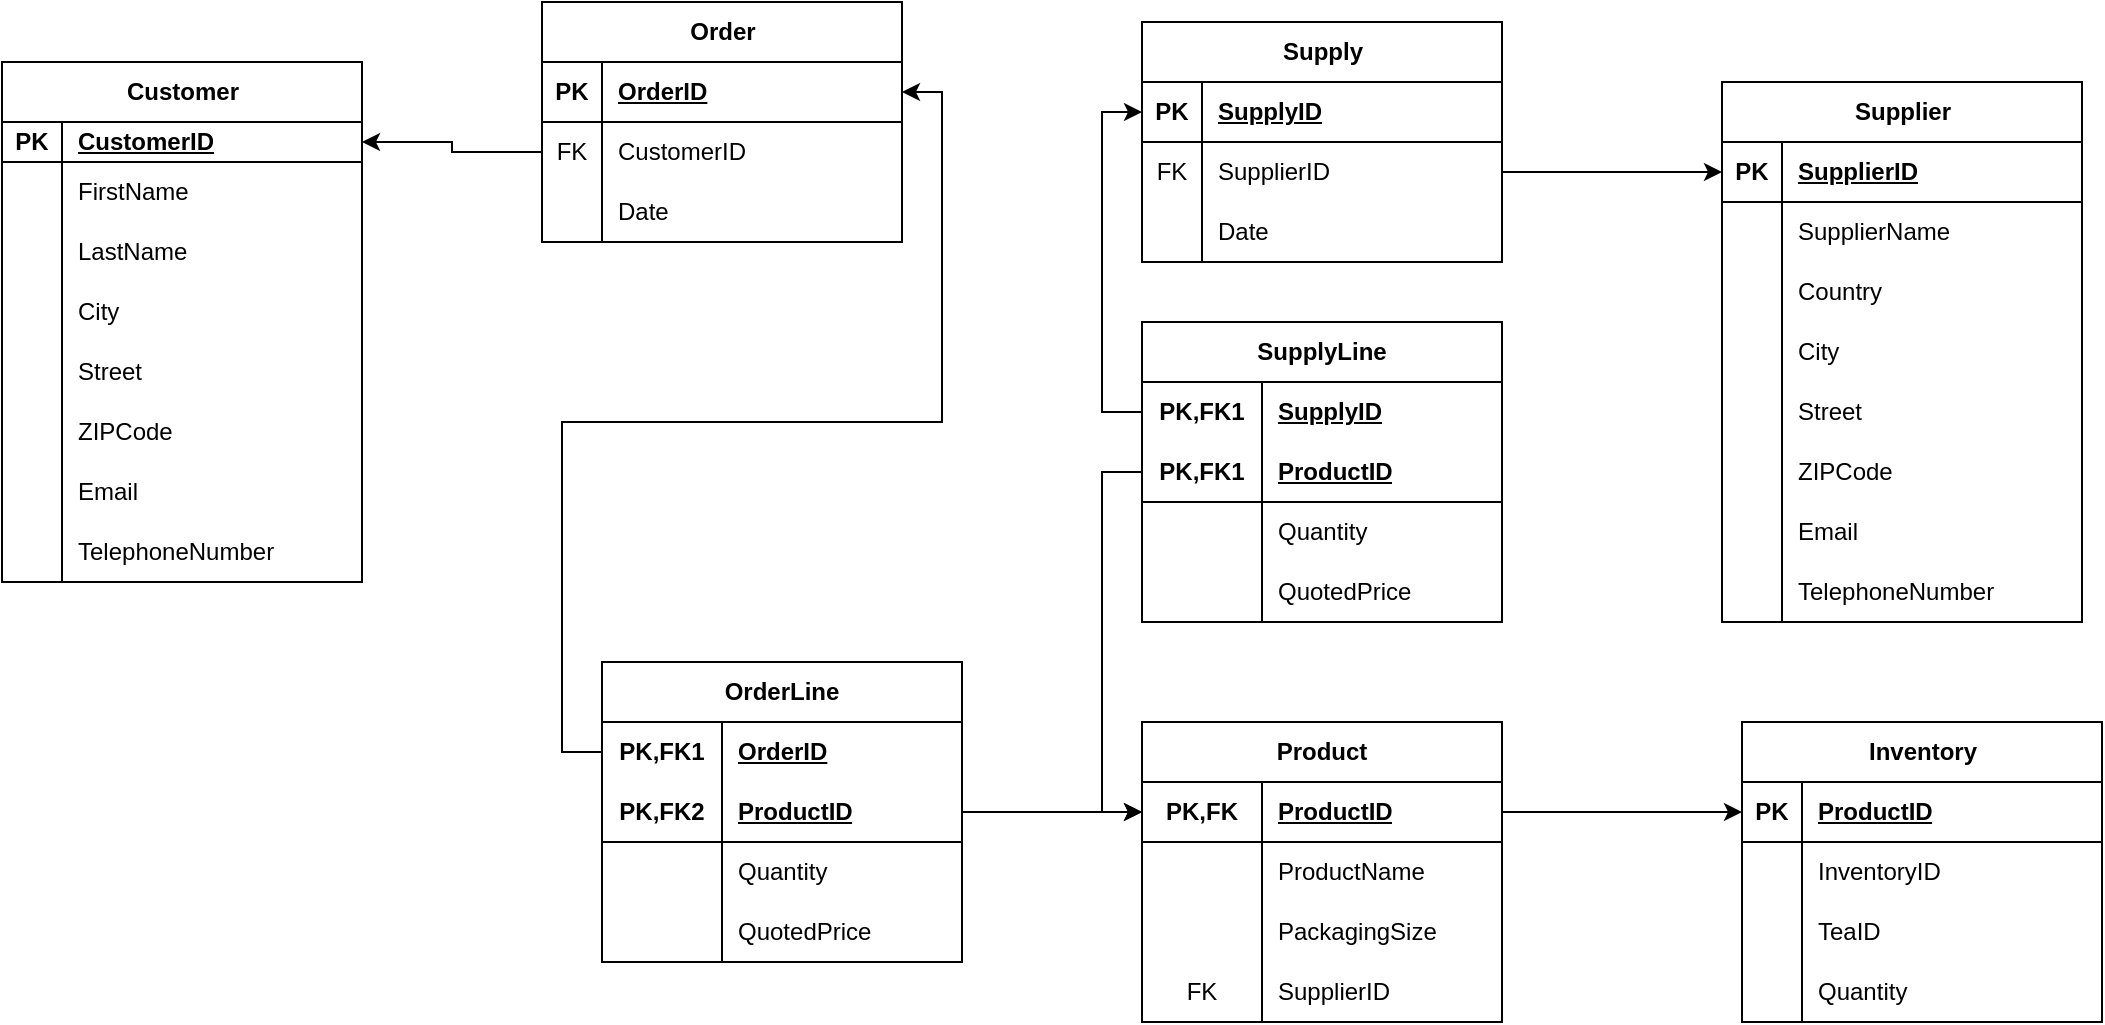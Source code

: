 <mxfile version="21.3.7" type="github">
  <diagram name="페이지-1" id="7jNjKxFwRbvGkaUl0rGT">
    <mxGraphModel dx="1363" dy="767" grid="1" gridSize="10" guides="1" tooltips="1" connect="1" arrows="1" fold="1" page="1" pageScale="1" pageWidth="1169" pageHeight="827" math="0" shadow="0">
      <root>
        <mxCell id="0" />
        <mxCell id="1" parent="0" />
        <mxCell id="Pdi3P69sPrz_LXXazPbD-12" value="Customer" style="shape=table;startSize=30;container=1;collapsible=1;childLayout=tableLayout;fixedRows=1;rowLines=0;fontStyle=1;align=center;resizeLast=1;html=1;" parent="1" vertex="1">
          <mxGeometry x="30" y="70" width="180" height="260" as="geometry" />
        </mxCell>
        <mxCell id="Pdi3P69sPrz_LXXazPbD-13" value="" style="shape=tableRow;horizontal=0;startSize=0;swimlaneHead=0;swimlaneBody=0;fillColor=none;collapsible=0;dropTarget=0;points=[[0,0.5],[1,0.5]];portConstraint=eastwest;top=0;left=0;right=0;bottom=1;" parent="Pdi3P69sPrz_LXXazPbD-12" vertex="1">
          <mxGeometry y="30" width="180" height="20" as="geometry" />
        </mxCell>
        <mxCell id="Pdi3P69sPrz_LXXazPbD-14" value="PK" style="shape=partialRectangle;connectable=0;fillColor=none;top=0;left=0;bottom=0;right=0;fontStyle=1;overflow=hidden;whiteSpace=wrap;html=1;" parent="Pdi3P69sPrz_LXXazPbD-13" vertex="1">
          <mxGeometry width="30" height="20" as="geometry">
            <mxRectangle width="30" height="20" as="alternateBounds" />
          </mxGeometry>
        </mxCell>
        <mxCell id="Pdi3P69sPrz_LXXazPbD-15" value="CustomerID" style="shape=partialRectangle;connectable=0;fillColor=none;top=0;left=0;bottom=0;right=0;align=left;spacingLeft=6;fontStyle=5;overflow=hidden;whiteSpace=wrap;html=1;" parent="Pdi3P69sPrz_LXXazPbD-13" vertex="1">
          <mxGeometry x="30" width="150" height="20" as="geometry">
            <mxRectangle width="150" height="20" as="alternateBounds" />
          </mxGeometry>
        </mxCell>
        <mxCell id="Pdi3P69sPrz_LXXazPbD-16" value="" style="shape=tableRow;horizontal=0;startSize=0;swimlaneHead=0;swimlaneBody=0;fillColor=none;collapsible=0;dropTarget=0;points=[[0,0.5],[1,0.5]];portConstraint=eastwest;top=0;left=0;right=0;bottom=0;" parent="Pdi3P69sPrz_LXXazPbD-12" vertex="1">
          <mxGeometry y="50" width="180" height="30" as="geometry" />
        </mxCell>
        <mxCell id="Pdi3P69sPrz_LXXazPbD-17" value="" style="shape=partialRectangle;connectable=0;fillColor=none;top=0;left=0;bottom=0;right=0;editable=1;overflow=hidden;whiteSpace=wrap;html=1;" parent="Pdi3P69sPrz_LXXazPbD-16" vertex="1">
          <mxGeometry width="30" height="30" as="geometry">
            <mxRectangle width="30" height="30" as="alternateBounds" />
          </mxGeometry>
        </mxCell>
        <mxCell id="Pdi3P69sPrz_LXXazPbD-18" value="FirstName" style="shape=partialRectangle;connectable=0;fillColor=none;top=0;left=0;bottom=0;right=0;align=left;spacingLeft=6;overflow=hidden;whiteSpace=wrap;html=1;" parent="Pdi3P69sPrz_LXXazPbD-16" vertex="1">
          <mxGeometry x="30" width="150" height="30" as="geometry">
            <mxRectangle width="150" height="30" as="alternateBounds" />
          </mxGeometry>
        </mxCell>
        <mxCell id="Pdi3P69sPrz_LXXazPbD-19" value="" style="shape=tableRow;horizontal=0;startSize=0;swimlaneHead=0;swimlaneBody=0;fillColor=none;collapsible=0;dropTarget=0;points=[[0,0.5],[1,0.5]];portConstraint=eastwest;top=0;left=0;right=0;bottom=0;" parent="Pdi3P69sPrz_LXXazPbD-12" vertex="1">
          <mxGeometry y="80" width="180" height="30" as="geometry" />
        </mxCell>
        <mxCell id="Pdi3P69sPrz_LXXazPbD-20" value="" style="shape=partialRectangle;connectable=0;fillColor=none;top=0;left=0;bottom=0;right=0;editable=1;overflow=hidden;whiteSpace=wrap;html=1;" parent="Pdi3P69sPrz_LXXazPbD-19" vertex="1">
          <mxGeometry width="30" height="30" as="geometry">
            <mxRectangle width="30" height="30" as="alternateBounds" />
          </mxGeometry>
        </mxCell>
        <mxCell id="Pdi3P69sPrz_LXXazPbD-21" value="LastName" style="shape=partialRectangle;connectable=0;fillColor=none;top=0;left=0;bottom=0;right=0;align=left;spacingLeft=6;overflow=hidden;whiteSpace=wrap;html=1;" parent="Pdi3P69sPrz_LXXazPbD-19" vertex="1">
          <mxGeometry x="30" width="150" height="30" as="geometry">
            <mxRectangle width="150" height="30" as="alternateBounds" />
          </mxGeometry>
        </mxCell>
        <mxCell id="Pdi3P69sPrz_LXXazPbD-22" value="" style="shape=tableRow;horizontal=0;startSize=0;swimlaneHead=0;swimlaneBody=0;fillColor=none;collapsible=0;dropTarget=0;points=[[0,0.5],[1,0.5]];portConstraint=eastwest;top=0;left=0;right=0;bottom=0;" parent="Pdi3P69sPrz_LXXazPbD-12" vertex="1">
          <mxGeometry y="110" width="180" height="30" as="geometry" />
        </mxCell>
        <mxCell id="Pdi3P69sPrz_LXXazPbD-23" value="" style="shape=partialRectangle;connectable=0;fillColor=none;top=0;left=0;bottom=0;right=0;editable=1;overflow=hidden;whiteSpace=wrap;html=1;" parent="Pdi3P69sPrz_LXXazPbD-22" vertex="1">
          <mxGeometry width="30" height="30" as="geometry">
            <mxRectangle width="30" height="30" as="alternateBounds" />
          </mxGeometry>
        </mxCell>
        <mxCell id="Pdi3P69sPrz_LXXazPbD-24" value="City" style="shape=partialRectangle;connectable=0;fillColor=none;top=0;left=0;bottom=0;right=0;align=left;spacingLeft=6;overflow=hidden;whiteSpace=wrap;html=1;" parent="Pdi3P69sPrz_LXXazPbD-22" vertex="1">
          <mxGeometry x="30" width="150" height="30" as="geometry">
            <mxRectangle width="150" height="30" as="alternateBounds" />
          </mxGeometry>
        </mxCell>
        <mxCell id="Pdi3P69sPrz_LXXazPbD-25" value="" style="shape=tableRow;horizontal=0;startSize=0;swimlaneHead=0;swimlaneBody=0;fillColor=none;collapsible=0;dropTarget=0;points=[[0,0.5],[1,0.5]];portConstraint=eastwest;top=0;left=0;right=0;bottom=0;" parent="Pdi3P69sPrz_LXXazPbD-12" vertex="1">
          <mxGeometry y="140" width="180" height="30" as="geometry" />
        </mxCell>
        <mxCell id="Pdi3P69sPrz_LXXazPbD-26" value="" style="shape=partialRectangle;connectable=0;fillColor=none;top=0;left=0;bottom=0;right=0;editable=1;overflow=hidden;whiteSpace=wrap;html=1;" parent="Pdi3P69sPrz_LXXazPbD-25" vertex="1">
          <mxGeometry width="30" height="30" as="geometry">
            <mxRectangle width="30" height="30" as="alternateBounds" />
          </mxGeometry>
        </mxCell>
        <mxCell id="Pdi3P69sPrz_LXXazPbD-27" value="Street" style="shape=partialRectangle;connectable=0;fillColor=none;top=0;left=0;bottom=0;right=0;align=left;spacingLeft=6;overflow=hidden;whiteSpace=wrap;html=1;" parent="Pdi3P69sPrz_LXXazPbD-25" vertex="1">
          <mxGeometry x="30" width="150" height="30" as="geometry">
            <mxRectangle width="150" height="30" as="alternateBounds" />
          </mxGeometry>
        </mxCell>
        <mxCell id="Pdi3P69sPrz_LXXazPbD-28" value="" style="shape=tableRow;horizontal=0;startSize=0;swimlaneHead=0;swimlaneBody=0;fillColor=none;collapsible=0;dropTarget=0;points=[[0,0.5],[1,0.5]];portConstraint=eastwest;top=0;left=0;right=0;bottom=0;" parent="Pdi3P69sPrz_LXXazPbD-12" vertex="1">
          <mxGeometry y="170" width="180" height="30" as="geometry" />
        </mxCell>
        <mxCell id="Pdi3P69sPrz_LXXazPbD-29" value="" style="shape=partialRectangle;connectable=0;fillColor=none;top=0;left=0;bottom=0;right=0;editable=1;overflow=hidden;whiteSpace=wrap;html=1;" parent="Pdi3P69sPrz_LXXazPbD-28" vertex="1">
          <mxGeometry width="30" height="30" as="geometry">
            <mxRectangle width="30" height="30" as="alternateBounds" />
          </mxGeometry>
        </mxCell>
        <mxCell id="Pdi3P69sPrz_LXXazPbD-30" value="ZIPCode" style="shape=partialRectangle;connectable=0;fillColor=none;top=0;left=0;bottom=0;right=0;align=left;spacingLeft=6;overflow=hidden;whiteSpace=wrap;html=1;" parent="Pdi3P69sPrz_LXXazPbD-28" vertex="1">
          <mxGeometry x="30" width="150" height="30" as="geometry">
            <mxRectangle width="150" height="30" as="alternateBounds" />
          </mxGeometry>
        </mxCell>
        <mxCell id="Pdi3P69sPrz_LXXazPbD-31" value="" style="shape=tableRow;horizontal=0;startSize=0;swimlaneHead=0;swimlaneBody=0;fillColor=none;collapsible=0;dropTarget=0;points=[[0,0.5],[1,0.5]];portConstraint=eastwest;top=0;left=0;right=0;bottom=0;" parent="Pdi3P69sPrz_LXXazPbD-12" vertex="1">
          <mxGeometry y="200" width="180" height="30" as="geometry" />
        </mxCell>
        <mxCell id="Pdi3P69sPrz_LXXazPbD-32" value="" style="shape=partialRectangle;connectable=0;fillColor=none;top=0;left=0;bottom=0;right=0;editable=1;overflow=hidden;whiteSpace=wrap;html=1;" parent="Pdi3P69sPrz_LXXazPbD-31" vertex="1">
          <mxGeometry width="30" height="30" as="geometry">
            <mxRectangle width="30" height="30" as="alternateBounds" />
          </mxGeometry>
        </mxCell>
        <mxCell id="Pdi3P69sPrz_LXXazPbD-33" value="Email" style="shape=partialRectangle;connectable=0;fillColor=none;top=0;left=0;bottom=0;right=0;align=left;spacingLeft=6;overflow=hidden;whiteSpace=wrap;html=1;" parent="Pdi3P69sPrz_LXXazPbD-31" vertex="1">
          <mxGeometry x="30" width="150" height="30" as="geometry">
            <mxRectangle width="150" height="30" as="alternateBounds" />
          </mxGeometry>
        </mxCell>
        <mxCell id="Pdi3P69sPrz_LXXazPbD-34" value="" style="shape=tableRow;horizontal=0;startSize=0;swimlaneHead=0;swimlaneBody=0;fillColor=none;collapsible=0;dropTarget=0;points=[[0,0.5],[1,0.5]];portConstraint=eastwest;top=0;left=0;right=0;bottom=0;" parent="Pdi3P69sPrz_LXXazPbD-12" vertex="1">
          <mxGeometry y="230" width="180" height="30" as="geometry" />
        </mxCell>
        <mxCell id="Pdi3P69sPrz_LXXazPbD-35" value="" style="shape=partialRectangle;connectable=0;fillColor=none;top=0;left=0;bottom=0;right=0;editable=1;overflow=hidden;whiteSpace=wrap;html=1;" parent="Pdi3P69sPrz_LXXazPbD-34" vertex="1">
          <mxGeometry width="30" height="30" as="geometry">
            <mxRectangle width="30" height="30" as="alternateBounds" />
          </mxGeometry>
        </mxCell>
        <mxCell id="Pdi3P69sPrz_LXXazPbD-36" value="TelephoneNumber" style="shape=partialRectangle;connectable=0;fillColor=none;top=0;left=0;bottom=0;right=0;align=left;spacingLeft=6;overflow=hidden;whiteSpace=wrap;html=1;" parent="Pdi3P69sPrz_LXXazPbD-34" vertex="1">
          <mxGeometry x="30" width="150" height="30" as="geometry">
            <mxRectangle width="150" height="30" as="alternateBounds" />
          </mxGeometry>
        </mxCell>
        <mxCell id="Pdi3P69sPrz_LXXazPbD-64" value="" style="text;strokeColor=none;fillColor=none;align=left;verticalAlign=middle;spacingTop=-1;spacingLeft=4;spacingRight=4;rotatable=0;labelPosition=right;points=[];portConstraint=eastwest;" parent="1" vertex="1">
          <mxGeometry x="380" y="260" width="20" height="14" as="geometry" />
        </mxCell>
        <mxCell id="Pdi3P69sPrz_LXXazPbD-69" value="Supplier" style="shape=table;startSize=30;container=1;collapsible=1;childLayout=tableLayout;fixedRows=1;rowLines=0;fontStyle=1;align=center;resizeLast=1;html=1;" parent="1" vertex="1">
          <mxGeometry x="890" y="80" width="180" height="270" as="geometry" />
        </mxCell>
        <mxCell id="Pdi3P69sPrz_LXXazPbD-70" value="" style="shape=tableRow;horizontal=0;startSize=0;swimlaneHead=0;swimlaneBody=0;fillColor=none;collapsible=0;dropTarget=0;points=[[0,0.5],[1,0.5]];portConstraint=eastwest;top=0;left=0;right=0;bottom=1;" parent="Pdi3P69sPrz_LXXazPbD-69" vertex="1">
          <mxGeometry y="30" width="180" height="30" as="geometry" />
        </mxCell>
        <mxCell id="Pdi3P69sPrz_LXXazPbD-71" value="PK" style="shape=partialRectangle;connectable=0;fillColor=none;top=0;left=0;bottom=0;right=0;fontStyle=1;overflow=hidden;whiteSpace=wrap;html=1;" parent="Pdi3P69sPrz_LXXazPbD-70" vertex="1">
          <mxGeometry width="30" height="30" as="geometry">
            <mxRectangle width="30" height="30" as="alternateBounds" />
          </mxGeometry>
        </mxCell>
        <mxCell id="Pdi3P69sPrz_LXXazPbD-72" value="SupplierID" style="shape=partialRectangle;connectable=0;fillColor=none;top=0;left=0;bottom=0;right=0;align=left;spacingLeft=6;fontStyle=5;overflow=hidden;whiteSpace=wrap;html=1;" parent="Pdi3P69sPrz_LXXazPbD-70" vertex="1">
          <mxGeometry x="30" width="150" height="30" as="geometry">
            <mxRectangle width="150" height="30" as="alternateBounds" />
          </mxGeometry>
        </mxCell>
        <mxCell id="Pdi3P69sPrz_LXXazPbD-73" value="" style="shape=tableRow;horizontal=0;startSize=0;swimlaneHead=0;swimlaneBody=0;fillColor=none;collapsible=0;dropTarget=0;points=[[0,0.5],[1,0.5]];portConstraint=eastwest;top=0;left=0;right=0;bottom=0;" parent="Pdi3P69sPrz_LXXazPbD-69" vertex="1">
          <mxGeometry y="60" width="180" height="30" as="geometry" />
        </mxCell>
        <mxCell id="Pdi3P69sPrz_LXXazPbD-74" value="" style="shape=partialRectangle;connectable=0;fillColor=none;top=0;left=0;bottom=0;right=0;editable=1;overflow=hidden;whiteSpace=wrap;html=1;" parent="Pdi3P69sPrz_LXXazPbD-73" vertex="1">
          <mxGeometry width="30" height="30" as="geometry">
            <mxRectangle width="30" height="30" as="alternateBounds" />
          </mxGeometry>
        </mxCell>
        <mxCell id="Pdi3P69sPrz_LXXazPbD-75" value="SupplierName" style="shape=partialRectangle;connectable=0;fillColor=none;top=0;left=0;bottom=0;right=0;align=left;spacingLeft=6;overflow=hidden;whiteSpace=wrap;html=1;" parent="Pdi3P69sPrz_LXXazPbD-73" vertex="1">
          <mxGeometry x="30" width="150" height="30" as="geometry">
            <mxRectangle width="150" height="30" as="alternateBounds" />
          </mxGeometry>
        </mxCell>
        <mxCell id="Pdi3P69sPrz_LXXazPbD-76" value="" style="shape=tableRow;horizontal=0;startSize=0;swimlaneHead=0;swimlaneBody=0;fillColor=none;collapsible=0;dropTarget=0;points=[[0,0.5],[1,0.5]];portConstraint=eastwest;top=0;left=0;right=0;bottom=0;" parent="Pdi3P69sPrz_LXXazPbD-69" vertex="1">
          <mxGeometry y="90" width="180" height="30" as="geometry" />
        </mxCell>
        <mxCell id="Pdi3P69sPrz_LXXazPbD-77" value="" style="shape=partialRectangle;connectable=0;fillColor=none;top=0;left=0;bottom=0;right=0;editable=1;overflow=hidden;whiteSpace=wrap;html=1;" parent="Pdi3P69sPrz_LXXazPbD-76" vertex="1">
          <mxGeometry width="30" height="30" as="geometry">
            <mxRectangle width="30" height="30" as="alternateBounds" />
          </mxGeometry>
        </mxCell>
        <mxCell id="Pdi3P69sPrz_LXXazPbD-78" value="Country" style="shape=partialRectangle;connectable=0;fillColor=none;top=0;left=0;bottom=0;right=0;align=left;spacingLeft=6;overflow=hidden;whiteSpace=wrap;html=1;" parent="Pdi3P69sPrz_LXXazPbD-76" vertex="1">
          <mxGeometry x="30" width="150" height="30" as="geometry">
            <mxRectangle width="150" height="30" as="alternateBounds" />
          </mxGeometry>
        </mxCell>
        <mxCell id="Pdi3P69sPrz_LXXazPbD-79" value="" style="shape=tableRow;horizontal=0;startSize=0;swimlaneHead=0;swimlaneBody=0;fillColor=none;collapsible=0;dropTarget=0;points=[[0,0.5],[1,0.5]];portConstraint=eastwest;top=0;left=0;right=0;bottom=0;" parent="Pdi3P69sPrz_LXXazPbD-69" vertex="1">
          <mxGeometry y="120" width="180" height="30" as="geometry" />
        </mxCell>
        <mxCell id="Pdi3P69sPrz_LXXazPbD-80" value="" style="shape=partialRectangle;connectable=0;fillColor=none;top=0;left=0;bottom=0;right=0;editable=1;overflow=hidden;whiteSpace=wrap;html=1;" parent="Pdi3P69sPrz_LXXazPbD-79" vertex="1">
          <mxGeometry width="30" height="30" as="geometry">
            <mxRectangle width="30" height="30" as="alternateBounds" />
          </mxGeometry>
        </mxCell>
        <mxCell id="Pdi3P69sPrz_LXXazPbD-81" value="City" style="shape=partialRectangle;connectable=0;fillColor=none;top=0;left=0;bottom=0;right=0;align=left;spacingLeft=6;overflow=hidden;whiteSpace=wrap;html=1;" parent="Pdi3P69sPrz_LXXazPbD-79" vertex="1">
          <mxGeometry x="30" width="150" height="30" as="geometry">
            <mxRectangle width="150" height="30" as="alternateBounds" />
          </mxGeometry>
        </mxCell>
        <mxCell id="Pdi3P69sPrz_LXXazPbD-82" value="" style="shape=tableRow;horizontal=0;startSize=0;swimlaneHead=0;swimlaneBody=0;fillColor=none;collapsible=0;dropTarget=0;points=[[0,0.5],[1,0.5]];portConstraint=eastwest;top=0;left=0;right=0;bottom=0;" parent="Pdi3P69sPrz_LXXazPbD-69" vertex="1">
          <mxGeometry y="150" width="180" height="30" as="geometry" />
        </mxCell>
        <mxCell id="Pdi3P69sPrz_LXXazPbD-83" value="" style="shape=partialRectangle;connectable=0;fillColor=none;top=0;left=0;bottom=0;right=0;editable=1;overflow=hidden;whiteSpace=wrap;html=1;" parent="Pdi3P69sPrz_LXXazPbD-82" vertex="1">
          <mxGeometry width="30" height="30" as="geometry">
            <mxRectangle width="30" height="30" as="alternateBounds" />
          </mxGeometry>
        </mxCell>
        <mxCell id="Pdi3P69sPrz_LXXazPbD-84" value="Street" style="shape=partialRectangle;connectable=0;fillColor=none;top=0;left=0;bottom=0;right=0;align=left;spacingLeft=6;overflow=hidden;whiteSpace=wrap;html=1;" parent="Pdi3P69sPrz_LXXazPbD-82" vertex="1">
          <mxGeometry x="30" width="150" height="30" as="geometry">
            <mxRectangle width="150" height="30" as="alternateBounds" />
          </mxGeometry>
        </mxCell>
        <mxCell id="Pdi3P69sPrz_LXXazPbD-85" value="" style="shape=tableRow;horizontal=0;startSize=0;swimlaneHead=0;swimlaneBody=0;fillColor=none;collapsible=0;dropTarget=0;points=[[0,0.5],[1,0.5]];portConstraint=eastwest;top=0;left=0;right=0;bottom=0;" parent="Pdi3P69sPrz_LXXazPbD-69" vertex="1">
          <mxGeometry y="180" width="180" height="30" as="geometry" />
        </mxCell>
        <mxCell id="Pdi3P69sPrz_LXXazPbD-86" value="" style="shape=partialRectangle;connectable=0;fillColor=none;top=0;left=0;bottom=0;right=0;editable=1;overflow=hidden;whiteSpace=wrap;html=1;" parent="Pdi3P69sPrz_LXXazPbD-85" vertex="1">
          <mxGeometry width="30" height="30" as="geometry">
            <mxRectangle width="30" height="30" as="alternateBounds" />
          </mxGeometry>
        </mxCell>
        <mxCell id="Pdi3P69sPrz_LXXazPbD-87" value="ZIPCode" style="shape=partialRectangle;connectable=0;fillColor=none;top=0;left=0;bottom=0;right=0;align=left;spacingLeft=6;overflow=hidden;whiteSpace=wrap;html=1;" parent="Pdi3P69sPrz_LXXazPbD-85" vertex="1">
          <mxGeometry x="30" width="150" height="30" as="geometry">
            <mxRectangle width="150" height="30" as="alternateBounds" />
          </mxGeometry>
        </mxCell>
        <mxCell id="Pdi3P69sPrz_LXXazPbD-88" value="" style="shape=tableRow;horizontal=0;startSize=0;swimlaneHead=0;swimlaneBody=0;fillColor=none;collapsible=0;dropTarget=0;points=[[0,0.5],[1,0.5]];portConstraint=eastwest;top=0;left=0;right=0;bottom=0;" parent="Pdi3P69sPrz_LXXazPbD-69" vertex="1">
          <mxGeometry y="210" width="180" height="30" as="geometry" />
        </mxCell>
        <mxCell id="Pdi3P69sPrz_LXXazPbD-89" value="" style="shape=partialRectangle;connectable=0;fillColor=none;top=0;left=0;bottom=0;right=0;editable=1;overflow=hidden;whiteSpace=wrap;html=1;" parent="Pdi3P69sPrz_LXXazPbD-88" vertex="1">
          <mxGeometry width="30" height="30" as="geometry">
            <mxRectangle width="30" height="30" as="alternateBounds" />
          </mxGeometry>
        </mxCell>
        <mxCell id="Pdi3P69sPrz_LXXazPbD-90" value="Email" style="shape=partialRectangle;connectable=0;fillColor=none;top=0;left=0;bottom=0;right=0;align=left;spacingLeft=6;overflow=hidden;whiteSpace=wrap;html=1;" parent="Pdi3P69sPrz_LXXazPbD-88" vertex="1">
          <mxGeometry x="30" width="150" height="30" as="geometry">
            <mxRectangle width="150" height="30" as="alternateBounds" />
          </mxGeometry>
        </mxCell>
        <mxCell id="Pdi3P69sPrz_LXXazPbD-91" value="" style="shape=tableRow;horizontal=0;startSize=0;swimlaneHead=0;swimlaneBody=0;fillColor=none;collapsible=0;dropTarget=0;points=[[0,0.5],[1,0.5]];portConstraint=eastwest;top=0;left=0;right=0;bottom=0;" parent="Pdi3P69sPrz_LXXazPbD-69" vertex="1">
          <mxGeometry y="240" width="180" height="30" as="geometry" />
        </mxCell>
        <mxCell id="Pdi3P69sPrz_LXXazPbD-92" value="" style="shape=partialRectangle;connectable=0;fillColor=none;top=0;left=0;bottom=0;right=0;editable=1;overflow=hidden;whiteSpace=wrap;html=1;" parent="Pdi3P69sPrz_LXXazPbD-91" vertex="1">
          <mxGeometry width="30" height="30" as="geometry">
            <mxRectangle width="30" height="30" as="alternateBounds" />
          </mxGeometry>
        </mxCell>
        <mxCell id="Pdi3P69sPrz_LXXazPbD-93" value="TelephoneNumber" style="shape=partialRectangle;connectable=0;fillColor=none;top=0;left=0;bottom=0;right=0;align=left;spacingLeft=6;overflow=hidden;whiteSpace=wrap;html=1;" parent="Pdi3P69sPrz_LXXazPbD-91" vertex="1">
          <mxGeometry x="30" width="150" height="30" as="geometry">
            <mxRectangle width="150" height="30" as="alternateBounds" />
          </mxGeometry>
        </mxCell>
        <mxCell id="Pdi3P69sPrz_LXXazPbD-120" value="Supply" style="shape=table;startSize=30;container=1;collapsible=1;childLayout=tableLayout;fixedRows=1;rowLines=0;fontStyle=1;align=center;resizeLast=1;html=1;" parent="1" vertex="1">
          <mxGeometry x="600" y="50" width="180" height="120" as="geometry" />
        </mxCell>
        <mxCell id="Pdi3P69sPrz_LXXazPbD-121" value="" style="shape=tableRow;horizontal=0;startSize=0;swimlaneHead=0;swimlaneBody=0;fillColor=none;collapsible=0;dropTarget=0;points=[[0,0.5],[1,0.5]];portConstraint=eastwest;top=0;left=0;right=0;bottom=1;" parent="Pdi3P69sPrz_LXXazPbD-120" vertex="1">
          <mxGeometry y="30" width="180" height="30" as="geometry" />
        </mxCell>
        <mxCell id="Pdi3P69sPrz_LXXazPbD-122" value="PK" style="shape=partialRectangle;connectable=0;fillColor=none;top=0;left=0;bottom=0;right=0;fontStyle=1;overflow=hidden;whiteSpace=wrap;html=1;" parent="Pdi3P69sPrz_LXXazPbD-121" vertex="1">
          <mxGeometry width="30" height="30" as="geometry">
            <mxRectangle width="30" height="30" as="alternateBounds" />
          </mxGeometry>
        </mxCell>
        <mxCell id="Pdi3P69sPrz_LXXazPbD-123" value="SupplyID" style="shape=partialRectangle;connectable=0;fillColor=none;top=0;left=0;bottom=0;right=0;align=left;spacingLeft=6;fontStyle=5;overflow=hidden;whiteSpace=wrap;html=1;" parent="Pdi3P69sPrz_LXXazPbD-121" vertex="1">
          <mxGeometry x="30" width="150" height="30" as="geometry">
            <mxRectangle width="150" height="30" as="alternateBounds" />
          </mxGeometry>
        </mxCell>
        <mxCell id="Pdi3P69sPrz_LXXazPbD-124" value="" style="shape=tableRow;horizontal=0;startSize=0;swimlaneHead=0;swimlaneBody=0;fillColor=none;collapsible=0;dropTarget=0;points=[[0,0.5],[1,0.5]];portConstraint=eastwest;top=0;left=0;right=0;bottom=0;" parent="Pdi3P69sPrz_LXXazPbD-120" vertex="1">
          <mxGeometry y="60" width="180" height="30" as="geometry" />
        </mxCell>
        <mxCell id="Pdi3P69sPrz_LXXazPbD-125" value="FK" style="shape=partialRectangle;connectable=0;fillColor=none;top=0;left=0;bottom=0;right=0;editable=1;overflow=hidden;whiteSpace=wrap;html=1;" parent="Pdi3P69sPrz_LXXazPbD-124" vertex="1">
          <mxGeometry width="30" height="30" as="geometry">
            <mxRectangle width="30" height="30" as="alternateBounds" />
          </mxGeometry>
        </mxCell>
        <mxCell id="Pdi3P69sPrz_LXXazPbD-126" value="SupplierID" style="shape=partialRectangle;connectable=0;fillColor=none;top=0;left=0;bottom=0;right=0;align=left;spacingLeft=6;overflow=hidden;whiteSpace=wrap;html=1;" parent="Pdi3P69sPrz_LXXazPbD-124" vertex="1">
          <mxGeometry x="30" width="150" height="30" as="geometry">
            <mxRectangle width="150" height="30" as="alternateBounds" />
          </mxGeometry>
        </mxCell>
        <mxCell id="Pdi3P69sPrz_LXXazPbD-127" value="" style="shape=tableRow;horizontal=0;startSize=0;swimlaneHead=0;swimlaneBody=0;fillColor=none;collapsible=0;dropTarget=0;points=[[0,0.5],[1,0.5]];portConstraint=eastwest;top=0;left=0;right=0;bottom=0;" parent="Pdi3P69sPrz_LXXazPbD-120" vertex="1">
          <mxGeometry y="90" width="180" height="30" as="geometry" />
        </mxCell>
        <mxCell id="Pdi3P69sPrz_LXXazPbD-128" value="" style="shape=partialRectangle;connectable=0;fillColor=none;top=0;left=0;bottom=0;right=0;editable=1;overflow=hidden;whiteSpace=wrap;html=1;" parent="Pdi3P69sPrz_LXXazPbD-127" vertex="1">
          <mxGeometry width="30" height="30" as="geometry">
            <mxRectangle width="30" height="30" as="alternateBounds" />
          </mxGeometry>
        </mxCell>
        <mxCell id="Pdi3P69sPrz_LXXazPbD-129" value="Date" style="shape=partialRectangle;connectable=0;fillColor=none;top=0;left=0;bottom=0;right=0;align=left;spacingLeft=6;overflow=hidden;whiteSpace=wrap;html=1;" parent="Pdi3P69sPrz_LXXazPbD-127" vertex="1">
          <mxGeometry x="30" width="150" height="30" as="geometry">
            <mxRectangle width="150" height="30" as="alternateBounds" />
          </mxGeometry>
        </mxCell>
        <mxCell id="Pdi3P69sPrz_LXXazPbD-158" value="SupplyLine" style="shape=table;startSize=30;container=1;collapsible=1;childLayout=tableLayout;fixedRows=1;rowLines=0;fontStyle=1;align=center;resizeLast=1;html=1;whiteSpace=wrap;" parent="1" vertex="1">
          <mxGeometry x="600" y="200" width="180" height="150" as="geometry" />
        </mxCell>
        <mxCell id="Pdi3P69sPrz_LXXazPbD-159" value="" style="shape=tableRow;horizontal=0;startSize=0;swimlaneHead=0;swimlaneBody=0;fillColor=none;collapsible=0;dropTarget=0;points=[[0,0.5],[1,0.5]];portConstraint=eastwest;top=0;left=0;right=0;bottom=0;html=1;" parent="Pdi3P69sPrz_LXXazPbD-158" vertex="1">
          <mxGeometry y="30" width="180" height="30" as="geometry" />
        </mxCell>
        <mxCell id="Pdi3P69sPrz_LXXazPbD-160" value="PK,FK1" style="shape=partialRectangle;connectable=0;fillColor=none;top=0;left=0;bottom=0;right=0;fontStyle=1;overflow=hidden;html=1;whiteSpace=wrap;" parent="Pdi3P69sPrz_LXXazPbD-159" vertex="1">
          <mxGeometry width="60" height="30" as="geometry">
            <mxRectangle width="60" height="30" as="alternateBounds" />
          </mxGeometry>
        </mxCell>
        <mxCell id="Pdi3P69sPrz_LXXazPbD-161" value="SupplyID" style="shape=partialRectangle;connectable=0;fillColor=none;top=0;left=0;bottom=0;right=0;align=left;spacingLeft=6;fontStyle=5;overflow=hidden;html=1;whiteSpace=wrap;" parent="Pdi3P69sPrz_LXXazPbD-159" vertex="1">
          <mxGeometry x="60" width="120" height="30" as="geometry">
            <mxRectangle width="120" height="30" as="alternateBounds" />
          </mxGeometry>
        </mxCell>
        <mxCell id="Pdi3P69sPrz_LXXazPbD-162" value="" style="shape=tableRow;horizontal=0;startSize=0;swimlaneHead=0;swimlaneBody=0;fillColor=none;collapsible=0;dropTarget=0;points=[[0,0.5],[1,0.5]];portConstraint=eastwest;top=0;left=0;right=0;bottom=1;html=1;" parent="Pdi3P69sPrz_LXXazPbD-158" vertex="1">
          <mxGeometry y="60" width="180" height="30" as="geometry" />
        </mxCell>
        <mxCell id="Pdi3P69sPrz_LXXazPbD-163" value="PK,FK1" style="shape=partialRectangle;connectable=0;fillColor=none;top=0;left=0;bottom=0;right=0;fontStyle=1;overflow=hidden;html=1;whiteSpace=wrap;" parent="Pdi3P69sPrz_LXXazPbD-162" vertex="1">
          <mxGeometry width="60" height="30" as="geometry">
            <mxRectangle width="60" height="30" as="alternateBounds" />
          </mxGeometry>
        </mxCell>
        <mxCell id="Pdi3P69sPrz_LXXazPbD-164" value="ProductID" style="shape=partialRectangle;connectable=0;fillColor=none;top=0;left=0;bottom=0;right=0;align=left;spacingLeft=6;fontStyle=5;overflow=hidden;html=1;whiteSpace=wrap;" parent="Pdi3P69sPrz_LXXazPbD-162" vertex="1">
          <mxGeometry x="60" width="120" height="30" as="geometry">
            <mxRectangle width="120" height="30" as="alternateBounds" />
          </mxGeometry>
        </mxCell>
        <mxCell id="Pdi3P69sPrz_LXXazPbD-165" value="" style="shape=tableRow;horizontal=0;startSize=0;swimlaneHead=0;swimlaneBody=0;fillColor=none;collapsible=0;dropTarget=0;points=[[0,0.5],[1,0.5]];portConstraint=eastwest;top=0;left=0;right=0;bottom=0;html=1;" parent="Pdi3P69sPrz_LXXazPbD-158" vertex="1">
          <mxGeometry y="90" width="180" height="30" as="geometry" />
        </mxCell>
        <mxCell id="Pdi3P69sPrz_LXXazPbD-166" value="" style="shape=partialRectangle;connectable=0;fillColor=none;top=0;left=0;bottom=0;right=0;editable=1;overflow=hidden;html=1;whiteSpace=wrap;" parent="Pdi3P69sPrz_LXXazPbD-165" vertex="1">
          <mxGeometry width="60" height="30" as="geometry">
            <mxRectangle width="60" height="30" as="alternateBounds" />
          </mxGeometry>
        </mxCell>
        <mxCell id="Pdi3P69sPrz_LXXazPbD-167" value="Quantity" style="shape=partialRectangle;connectable=0;fillColor=none;top=0;left=0;bottom=0;right=0;align=left;spacingLeft=6;overflow=hidden;html=1;whiteSpace=wrap;" parent="Pdi3P69sPrz_LXXazPbD-165" vertex="1">
          <mxGeometry x="60" width="120" height="30" as="geometry">
            <mxRectangle width="120" height="30" as="alternateBounds" />
          </mxGeometry>
        </mxCell>
        <mxCell id="Pdi3P69sPrz_LXXazPbD-168" value="" style="shape=tableRow;horizontal=0;startSize=0;swimlaneHead=0;swimlaneBody=0;fillColor=none;collapsible=0;dropTarget=0;points=[[0,0.5],[1,0.5]];portConstraint=eastwest;top=0;left=0;right=0;bottom=0;html=1;" parent="Pdi3P69sPrz_LXXazPbD-158" vertex="1">
          <mxGeometry y="120" width="180" height="30" as="geometry" />
        </mxCell>
        <mxCell id="Pdi3P69sPrz_LXXazPbD-169" value="" style="shape=partialRectangle;connectable=0;fillColor=none;top=0;left=0;bottom=0;right=0;editable=1;overflow=hidden;html=1;whiteSpace=wrap;" parent="Pdi3P69sPrz_LXXazPbD-168" vertex="1">
          <mxGeometry width="60" height="30" as="geometry">
            <mxRectangle width="60" height="30" as="alternateBounds" />
          </mxGeometry>
        </mxCell>
        <mxCell id="Pdi3P69sPrz_LXXazPbD-170" value="QuotedPrice" style="shape=partialRectangle;connectable=0;fillColor=none;top=0;left=0;bottom=0;right=0;align=left;spacingLeft=6;overflow=hidden;html=1;whiteSpace=wrap;" parent="Pdi3P69sPrz_LXXazPbD-168" vertex="1">
          <mxGeometry x="60" width="120" height="30" as="geometry">
            <mxRectangle width="120" height="30" as="alternateBounds" />
          </mxGeometry>
        </mxCell>
        <mxCell id="Pdi3P69sPrz_LXXazPbD-184" value="Order" style="shape=table;startSize=30;container=1;collapsible=1;childLayout=tableLayout;fixedRows=1;rowLines=0;fontStyle=1;align=center;resizeLast=1;html=1;" parent="1" vertex="1">
          <mxGeometry x="300" y="40" width="180" height="120" as="geometry" />
        </mxCell>
        <mxCell id="Pdi3P69sPrz_LXXazPbD-185" value="" style="shape=tableRow;horizontal=0;startSize=0;swimlaneHead=0;swimlaneBody=0;fillColor=none;collapsible=0;dropTarget=0;points=[[0,0.5],[1,0.5]];portConstraint=eastwest;top=0;left=0;right=0;bottom=1;" parent="Pdi3P69sPrz_LXXazPbD-184" vertex="1">
          <mxGeometry y="30" width="180" height="30" as="geometry" />
        </mxCell>
        <mxCell id="Pdi3P69sPrz_LXXazPbD-186" value="PK" style="shape=partialRectangle;connectable=0;fillColor=none;top=0;left=0;bottom=0;right=0;fontStyle=1;overflow=hidden;whiteSpace=wrap;html=1;" parent="Pdi3P69sPrz_LXXazPbD-185" vertex="1">
          <mxGeometry width="30" height="30" as="geometry">
            <mxRectangle width="30" height="30" as="alternateBounds" />
          </mxGeometry>
        </mxCell>
        <mxCell id="Pdi3P69sPrz_LXXazPbD-187" value="OrderID" style="shape=partialRectangle;connectable=0;fillColor=none;top=0;left=0;bottom=0;right=0;align=left;spacingLeft=6;fontStyle=5;overflow=hidden;whiteSpace=wrap;html=1;" parent="Pdi3P69sPrz_LXXazPbD-185" vertex="1">
          <mxGeometry x="30" width="150" height="30" as="geometry">
            <mxRectangle width="150" height="30" as="alternateBounds" />
          </mxGeometry>
        </mxCell>
        <mxCell id="Pdi3P69sPrz_LXXazPbD-188" value="" style="shape=tableRow;horizontal=0;startSize=0;swimlaneHead=0;swimlaneBody=0;fillColor=none;collapsible=0;dropTarget=0;points=[[0,0.5],[1,0.5]];portConstraint=eastwest;top=0;left=0;right=0;bottom=0;" parent="Pdi3P69sPrz_LXXazPbD-184" vertex="1">
          <mxGeometry y="60" width="180" height="30" as="geometry" />
        </mxCell>
        <mxCell id="Pdi3P69sPrz_LXXazPbD-189" value="FK" style="shape=partialRectangle;connectable=0;fillColor=none;top=0;left=0;bottom=0;right=0;editable=1;overflow=hidden;whiteSpace=wrap;html=1;" parent="Pdi3P69sPrz_LXXazPbD-188" vertex="1">
          <mxGeometry width="30" height="30" as="geometry">
            <mxRectangle width="30" height="30" as="alternateBounds" />
          </mxGeometry>
        </mxCell>
        <mxCell id="Pdi3P69sPrz_LXXazPbD-190" value="CustomerID" style="shape=partialRectangle;connectable=0;fillColor=none;top=0;left=0;bottom=0;right=0;align=left;spacingLeft=6;overflow=hidden;whiteSpace=wrap;html=1;" parent="Pdi3P69sPrz_LXXazPbD-188" vertex="1">
          <mxGeometry x="30" width="150" height="30" as="geometry">
            <mxRectangle width="150" height="30" as="alternateBounds" />
          </mxGeometry>
        </mxCell>
        <mxCell id="Pdi3P69sPrz_LXXazPbD-191" value="" style="shape=tableRow;horizontal=0;startSize=0;swimlaneHead=0;swimlaneBody=0;fillColor=none;collapsible=0;dropTarget=0;points=[[0,0.5],[1,0.5]];portConstraint=eastwest;top=0;left=0;right=0;bottom=0;" parent="Pdi3P69sPrz_LXXazPbD-184" vertex="1">
          <mxGeometry y="90" width="180" height="30" as="geometry" />
        </mxCell>
        <mxCell id="Pdi3P69sPrz_LXXazPbD-192" value="" style="shape=partialRectangle;connectable=0;fillColor=none;top=0;left=0;bottom=0;right=0;editable=1;overflow=hidden;whiteSpace=wrap;html=1;" parent="Pdi3P69sPrz_LXXazPbD-191" vertex="1">
          <mxGeometry width="30" height="30" as="geometry">
            <mxRectangle width="30" height="30" as="alternateBounds" />
          </mxGeometry>
        </mxCell>
        <mxCell id="Pdi3P69sPrz_LXXazPbD-193" value="Date" style="shape=partialRectangle;connectable=0;fillColor=none;top=0;left=0;bottom=0;right=0;align=left;spacingLeft=6;overflow=hidden;whiteSpace=wrap;html=1;" parent="Pdi3P69sPrz_LXXazPbD-191" vertex="1">
          <mxGeometry x="30" width="150" height="30" as="geometry">
            <mxRectangle width="150" height="30" as="alternateBounds" />
          </mxGeometry>
        </mxCell>
        <mxCell id="qRrCXb4KO7V_6yMYUknk-1" value="OrderLine" style="shape=table;startSize=30;container=1;collapsible=1;childLayout=tableLayout;fixedRows=1;rowLines=0;fontStyle=1;align=center;resizeLast=1;html=1;whiteSpace=wrap;" vertex="1" parent="1">
          <mxGeometry x="330" y="370" width="180" height="150" as="geometry" />
        </mxCell>
        <mxCell id="qRrCXb4KO7V_6yMYUknk-2" value="" style="shape=tableRow;horizontal=0;startSize=0;swimlaneHead=0;swimlaneBody=0;fillColor=none;collapsible=0;dropTarget=0;points=[[0,0.5],[1,0.5]];portConstraint=eastwest;top=0;left=0;right=0;bottom=0;html=1;" vertex="1" parent="qRrCXb4KO7V_6yMYUknk-1">
          <mxGeometry y="30" width="180" height="30" as="geometry" />
        </mxCell>
        <mxCell id="qRrCXb4KO7V_6yMYUknk-3" value="PK,FK1" style="shape=partialRectangle;connectable=0;fillColor=none;top=0;left=0;bottom=0;right=0;fontStyle=1;overflow=hidden;html=1;whiteSpace=wrap;" vertex="1" parent="qRrCXb4KO7V_6yMYUknk-2">
          <mxGeometry width="60" height="30" as="geometry">
            <mxRectangle width="60" height="30" as="alternateBounds" />
          </mxGeometry>
        </mxCell>
        <mxCell id="qRrCXb4KO7V_6yMYUknk-4" value="OrderID" style="shape=partialRectangle;connectable=0;fillColor=none;top=0;left=0;bottom=0;right=0;align=left;spacingLeft=6;fontStyle=5;overflow=hidden;html=1;whiteSpace=wrap;" vertex="1" parent="qRrCXb4KO7V_6yMYUknk-2">
          <mxGeometry x="60" width="120" height="30" as="geometry">
            <mxRectangle width="120" height="30" as="alternateBounds" />
          </mxGeometry>
        </mxCell>
        <mxCell id="qRrCXb4KO7V_6yMYUknk-5" value="" style="shape=tableRow;horizontal=0;startSize=0;swimlaneHead=0;swimlaneBody=0;fillColor=none;collapsible=0;dropTarget=0;points=[[0,0.5],[1,0.5]];portConstraint=eastwest;top=0;left=0;right=0;bottom=1;html=1;" vertex="1" parent="qRrCXb4KO7V_6yMYUknk-1">
          <mxGeometry y="60" width="180" height="30" as="geometry" />
        </mxCell>
        <mxCell id="qRrCXb4KO7V_6yMYUknk-6" value="PK,FK2" style="shape=partialRectangle;connectable=0;fillColor=none;top=0;left=0;bottom=0;right=0;fontStyle=1;overflow=hidden;html=1;whiteSpace=wrap;" vertex="1" parent="qRrCXb4KO7V_6yMYUknk-5">
          <mxGeometry width="60" height="30" as="geometry">
            <mxRectangle width="60" height="30" as="alternateBounds" />
          </mxGeometry>
        </mxCell>
        <mxCell id="qRrCXb4KO7V_6yMYUknk-7" value="ProductID" style="shape=partialRectangle;connectable=0;fillColor=none;top=0;left=0;bottom=0;right=0;align=left;spacingLeft=6;fontStyle=5;overflow=hidden;html=1;whiteSpace=wrap;" vertex="1" parent="qRrCXb4KO7V_6yMYUknk-5">
          <mxGeometry x="60" width="120" height="30" as="geometry">
            <mxRectangle width="120" height="30" as="alternateBounds" />
          </mxGeometry>
        </mxCell>
        <mxCell id="qRrCXb4KO7V_6yMYUknk-8" value="" style="shape=tableRow;horizontal=0;startSize=0;swimlaneHead=0;swimlaneBody=0;fillColor=none;collapsible=0;dropTarget=0;points=[[0,0.5],[1,0.5]];portConstraint=eastwest;top=0;left=0;right=0;bottom=0;html=1;" vertex="1" parent="qRrCXb4KO7V_6yMYUknk-1">
          <mxGeometry y="90" width="180" height="30" as="geometry" />
        </mxCell>
        <mxCell id="qRrCXb4KO7V_6yMYUknk-9" value="" style="shape=partialRectangle;connectable=0;fillColor=none;top=0;left=0;bottom=0;right=0;editable=1;overflow=hidden;html=1;whiteSpace=wrap;" vertex="1" parent="qRrCXb4KO7V_6yMYUknk-8">
          <mxGeometry width="60" height="30" as="geometry">
            <mxRectangle width="60" height="30" as="alternateBounds" />
          </mxGeometry>
        </mxCell>
        <mxCell id="qRrCXb4KO7V_6yMYUknk-10" value="Quantity" style="shape=partialRectangle;connectable=0;fillColor=none;top=0;left=0;bottom=0;right=0;align=left;spacingLeft=6;overflow=hidden;html=1;whiteSpace=wrap;" vertex="1" parent="qRrCXb4KO7V_6yMYUknk-8">
          <mxGeometry x="60" width="120" height="30" as="geometry">
            <mxRectangle width="120" height="30" as="alternateBounds" />
          </mxGeometry>
        </mxCell>
        <mxCell id="qRrCXb4KO7V_6yMYUknk-11" value="" style="shape=tableRow;horizontal=0;startSize=0;swimlaneHead=0;swimlaneBody=0;fillColor=none;collapsible=0;dropTarget=0;points=[[0,0.5],[1,0.5]];portConstraint=eastwest;top=0;left=0;right=0;bottom=0;html=1;" vertex="1" parent="qRrCXb4KO7V_6yMYUknk-1">
          <mxGeometry y="120" width="180" height="30" as="geometry" />
        </mxCell>
        <mxCell id="qRrCXb4KO7V_6yMYUknk-12" value="" style="shape=partialRectangle;connectable=0;fillColor=none;top=0;left=0;bottom=0;right=0;editable=1;overflow=hidden;html=1;whiteSpace=wrap;" vertex="1" parent="qRrCXb4KO7V_6yMYUknk-11">
          <mxGeometry width="60" height="30" as="geometry">
            <mxRectangle width="60" height="30" as="alternateBounds" />
          </mxGeometry>
        </mxCell>
        <mxCell id="qRrCXb4KO7V_6yMYUknk-13" value="QuotedPrice" style="shape=partialRectangle;connectable=0;fillColor=none;top=0;left=0;bottom=0;right=0;align=left;spacingLeft=6;overflow=hidden;html=1;whiteSpace=wrap;" vertex="1" parent="qRrCXb4KO7V_6yMYUknk-11">
          <mxGeometry x="60" width="120" height="30" as="geometry">
            <mxRectangle width="120" height="30" as="alternateBounds" />
          </mxGeometry>
        </mxCell>
        <mxCell id="qRrCXb4KO7V_6yMYUknk-14" value="Inventory" style="shape=table;startSize=30;container=1;collapsible=1;childLayout=tableLayout;fixedRows=1;rowLines=0;fontStyle=1;align=center;resizeLast=1;html=1;" vertex="1" parent="1">
          <mxGeometry x="900" y="400" width="180" height="150" as="geometry" />
        </mxCell>
        <mxCell id="qRrCXb4KO7V_6yMYUknk-15" value="" style="shape=tableRow;horizontal=0;startSize=0;swimlaneHead=0;swimlaneBody=0;fillColor=none;collapsible=0;dropTarget=0;points=[[0,0.5],[1,0.5]];portConstraint=eastwest;top=0;left=0;right=0;bottom=1;" vertex="1" parent="qRrCXb4KO7V_6yMYUknk-14">
          <mxGeometry y="30" width="180" height="30" as="geometry" />
        </mxCell>
        <mxCell id="qRrCXb4KO7V_6yMYUknk-16" value="PK" style="shape=partialRectangle;connectable=0;fillColor=none;top=0;left=0;bottom=0;right=0;fontStyle=1;overflow=hidden;whiteSpace=wrap;html=1;" vertex="1" parent="qRrCXb4KO7V_6yMYUknk-15">
          <mxGeometry width="30" height="30" as="geometry">
            <mxRectangle width="30" height="30" as="alternateBounds" />
          </mxGeometry>
        </mxCell>
        <mxCell id="qRrCXb4KO7V_6yMYUknk-17" value="ProductID" style="shape=partialRectangle;connectable=0;fillColor=none;top=0;left=0;bottom=0;right=0;align=left;spacingLeft=6;fontStyle=5;overflow=hidden;whiteSpace=wrap;html=1;" vertex="1" parent="qRrCXb4KO7V_6yMYUknk-15">
          <mxGeometry x="30" width="150" height="30" as="geometry">
            <mxRectangle width="150" height="30" as="alternateBounds" />
          </mxGeometry>
        </mxCell>
        <mxCell id="qRrCXb4KO7V_6yMYUknk-18" value="" style="shape=tableRow;horizontal=0;startSize=0;swimlaneHead=0;swimlaneBody=0;fillColor=none;collapsible=0;dropTarget=0;points=[[0,0.5],[1,0.5]];portConstraint=eastwest;top=0;left=0;right=0;bottom=0;" vertex="1" parent="qRrCXb4KO7V_6yMYUknk-14">
          <mxGeometry y="60" width="180" height="30" as="geometry" />
        </mxCell>
        <mxCell id="qRrCXb4KO7V_6yMYUknk-19" value="" style="shape=partialRectangle;connectable=0;fillColor=none;top=0;left=0;bottom=0;right=0;editable=1;overflow=hidden;whiteSpace=wrap;html=1;" vertex="1" parent="qRrCXb4KO7V_6yMYUknk-18">
          <mxGeometry width="30" height="30" as="geometry">
            <mxRectangle width="30" height="30" as="alternateBounds" />
          </mxGeometry>
        </mxCell>
        <mxCell id="qRrCXb4KO7V_6yMYUknk-20" value="InventoryID" style="shape=partialRectangle;connectable=0;fillColor=none;top=0;left=0;bottom=0;right=0;align=left;spacingLeft=6;overflow=hidden;whiteSpace=wrap;html=1;" vertex="1" parent="qRrCXb4KO7V_6yMYUknk-18">
          <mxGeometry x="30" width="150" height="30" as="geometry">
            <mxRectangle width="150" height="30" as="alternateBounds" />
          </mxGeometry>
        </mxCell>
        <mxCell id="qRrCXb4KO7V_6yMYUknk-21" value="" style="shape=tableRow;horizontal=0;startSize=0;swimlaneHead=0;swimlaneBody=0;fillColor=none;collapsible=0;dropTarget=0;points=[[0,0.5],[1,0.5]];portConstraint=eastwest;top=0;left=0;right=0;bottom=0;" vertex="1" parent="qRrCXb4KO7V_6yMYUknk-14">
          <mxGeometry y="90" width="180" height="30" as="geometry" />
        </mxCell>
        <mxCell id="qRrCXb4KO7V_6yMYUknk-22" value="" style="shape=partialRectangle;connectable=0;fillColor=none;top=0;left=0;bottom=0;right=0;editable=1;overflow=hidden;whiteSpace=wrap;html=1;" vertex="1" parent="qRrCXb4KO7V_6yMYUknk-21">
          <mxGeometry width="30" height="30" as="geometry">
            <mxRectangle width="30" height="30" as="alternateBounds" />
          </mxGeometry>
        </mxCell>
        <mxCell id="qRrCXb4KO7V_6yMYUknk-23" value="TeaID" style="shape=partialRectangle;connectable=0;fillColor=none;top=0;left=0;bottom=0;right=0;align=left;spacingLeft=6;overflow=hidden;whiteSpace=wrap;html=1;" vertex="1" parent="qRrCXb4KO7V_6yMYUknk-21">
          <mxGeometry x="30" width="150" height="30" as="geometry">
            <mxRectangle width="150" height="30" as="alternateBounds" />
          </mxGeometry>
        </mxCell>
        <mxCell id="qRrCXb4KO7V_6yMYUknk-24" value="" style="shape=tableRow;horizontal=0;startSize=0;swimlaneHead=0;swimlaneBody=0;fillColor=none;collapsible=0;dropTarget=0;points=[[0,0.5],[1,0.5]];portConstraint=eastwest;top=0;left=0;right=0;bottom=0;" vertex="1" parent="qRrCXb4KO7V_6yMYUknk-14">
          <mxGeometry y="120" width="180" height="30" as="geometry" />
        </mxCell>
        <mxCell id="qRrCXb4KO7V_6yMYUknk-25" value="" style="shape=partialRectangle;connectable=0;fillColor=none;top=0;left=0;bottom=0;right=0;editable=1;overflow=hidden;whiteSpace=wrap;html=1;" vertex="1" parent="qRrCXb4KO7V_6yMYUknk-24">
          <mxGeometry width="30" height="30" as="geometry">
            <mxRectangle width="30" height="30" as="alternateBounds" />
          </mxGeometry>
        </mxCell>
        <mxCell id="qRrCXb4KO7V_6yMYUknk-26" value="Quantity" style="shape=partialRectangle;connectable=0;fillColor=none;top=0;left=0;bottom=0;right=0;align=left;spacingLeft=6;overflow=hidden;whiteSpace=wrap;html=1;" vertex="1" parent="qRrCXb4KO7V_6yMYUknk-24">
          <mxGeometry x="30" width="150" height="30" as="geometry">
            <mxRectangle width="150" height="30" as="alternateBounds" />
          </mxGeometry>
        </mxCell>
        <mxCell id="qRrCXb4KO7V_6yMYUknk-45" style="edgeStyle=orthogonalEdgeStyle;rounded=0;orthogonalLoop=1;jettySize=auto;html=1;exitX=0;exitY=0.5;exitDx=0;exitDy=0;entryX=0;entryY=0.5;entryDx=0;entryDy=0;" edge="1" parent="1" source="Pdi3P69sPrz_LXXazPbD-159" target="Pdi3P69sPrz_LXXazPbD-121">
          <mxGeometry relative="1" as="geometry" />
        </mxCell>
        <mxCell id="qRrCXb4KO7V_6yMYUknk-46" style="edgeStyle=orthogonalEdgeStyle;rounded=0;orthogonalLoop=1;jettySize=auto;html=1;exitX=0;exitY=0.5;exitDx=0;exitDy=0;entryX=0;entryY=0.5;entryDx=0;entryDy=0;" edge="1" parent="1" source="Pdi3P69sPrz_LXXazPbD-162" target="qRrCXb4KO7V_6yMYUknk-54">
          <mxGeometry relative="1" as="geometry">
            <mxPoint x="710" y="380" as="targetPoint" />
          </mxGeometry>
        </mxCell>
        <mxCell id="qRrCXb4KO7V_6yMYUknk-49" style="edgeStyle=orthogonalEdgeStyle;rounded=0;orthogonalLoop=1;jettySize=auto;html=1;exitX=0;exitY=0.5;exitDx=0;exitDy=0;entryX=1;entryY=0.5;entryDx=0;entryDy=0;" edge="1" parent="1" source="qRrCXb4KO7V_6yMYUknk-2" target="Pdi3P69sPrz_LXXazPbD-185">
          <mxGeometry relative="1" as="geometry" />
        </mxCell>
        <mxCell id="qRrCXb4KO7V_6yMYUknk-50" value="Product" style="shape=table;startSize=30;container=1;collapsible=1;childLayout=tableLayout;fixedRows=1;rowLines=0;fontStyle=1;align=center;resizeLast=1;html=1;whiteSpace=wrap;" vertex="1" parent="1">
          <mxGeometry x="600" y="400" width="180" height="150" as="geometry" />
        </mxCell>
        <mxCell id="qRrCXb4KO7V_6yMYUknk-54" value="" style="shape=tableRow;horizontal=0;startSize=0;swimlaneHead=0;swimlaneBody=0;fillColor=none;collapsible=0;dropTarget=0;points=[[0,0.5],[1,0.5]];portConstraint=eastwest;top=0;left=0;right=0;bottom=1;html=1;" vertex="1" parent="qRrCXb4KO7V_6yMYUknk-50">
          <mxGeometry y="30" width="180" height="30" as="geometry" />
        </mxCell>
        <mxCell id="qRrCXb4KO7V_6yMYUknk-55" value="PK,FK" style="shape=partialRectangle;connectable=0;fillColor=none;top=0;left=0;bottom=0;right=0;fontStyle=1;overflow=hidden;html=1;whiteSpace=wrap;" vertex="1" parent="qRrCXb4KO7V_6yMYUknk-54">
          <mxGeometry width="60" height="30" as="geometry">
            <mxRectangle width="60" height="30" as="alternateBounds" />
          </mxGeometry>
        </mxCell>
        <mxCell id="qRrCXb4KO7V_6yMYUknk-56" value="ProductID" style="shape=partialRectangle;connectable=0;fillColor=none;top=0;left=0;bottom=0;right=0;align=left;spacingLeft=6;fontStyle=5;overflow=hidden;html=1;whiteSpace=wrap;" vertex="1" parent="qRrCXb4KO7V_6yMYUknk-54">
          <mxGeometry x="60" width="120" height="30" as="geometry">
            <mxRectangle width="120" height="30" as="alternateBounds" />
          </mxGeometry>
        </mxCell>
        <mxCell id="qRrCXb4KO7V_6yMYUknk-57" value="" style="shape=tableRow;horizontal=0;startSize=0;swimlaneHead=0;swimlaneBody=0;fillColor=none;collapsible=0;dropTarget=0;points=[[0,0.5],[1,0.5]];portConstraint=eastwest;top=0;left=0;right=0;bottom=0;html=1;" vertex="1" parent="qRrCXb4KO7V_6yMYUknk-50">
          <mxGeometry y="60" width="180" height="30" as="geometry" />
        </mxCell>
        <mxCell id="qRrCXb4KO7V_6yMYUknk-58" value="" style="shape=partialRectangle;connectable=0;fillColor=none;top=0;left=0;bottom=0;right=0;editable=1;overflow=hidden;html=1;whiteSpace=wrap;" vertex="1" parent="qRrCXb4KO7V_6yMYUknk-57">
          <mxGeometry width="60" height="30" as="geometry">
            <mxRectangle width="60" height="30" as="alternateBounds" />
          </mxGeometry>
        </mxCell>
        <mxCell id="qRrCXb4KO7V_6yMYUknk-59" value="ProductName" style="shape=partialRectangle;connectable=0;fillColor=none;top=0;left=0;bottom=0;right=0;align=left;spacingLeft=6;overflow=hidden;html=1;whiteSpace=wrap;" vertex="1" parent="qRrCXb4KO7V_6yMYUknk-57">
          <mxGeometry x="60" width="120" height="30" as="geometry">
            <mxRectangle width="120" height="30" as="alternateBounds" />
          </mxGeometry>
        </mxCell>
        <mxCell id="qRrCXb4KO7V_6yMYUknk-60" value="" style="shape=tableRow;horizontal=0;startSize=0;swimlaneHead=0;swimlaneBody=0;fillColor=none;collapsible=0;dropTarget=0;points=[[0,0.5],[1,0.5]];portConstraint=eastwest;top=0;left=0;right=0;bottom=0;html=1;" vertex="1" parent="qRrCXb4KO7V_6yMYUknk-50">
          <mxGeometry y="90" width="180" height="30" as="geometry" />
        </mxCell>
        <mxCell id="qRrCXb4KO7V_6yMYUknk-61" value="" style="shape=partialRectangle;connectable=0;fillColor=none;top=0;left=0;bottom=0;right=0;editable=1;overflow=hidden;html=1;whiteSpace=wrap;" vertex="1" parent="qRrCXb4KO7V_6yMYUknk-60">
          <mxGeometry width="60" height="30" as="geometry">
            <mxRectangle width="60" height="30" as="alternateBounds" />
          </mxGeometry>
        </mxCell>
        <mxCell id="qRrCXb4KO7V_6yMYUknk-62" value="PackagingSize" style="shape=partialRectangle;connectable=0;fillColor=none;top=0;left=0;bottom=0;right=0;align=left;spacingLeft=6;overflow=hidden;html=1;whiteSpace=wrap;" vertex="1" parent="qRrCXb4KO7V_6yMYUknk-60">
          <mxGeometry x="60" width="120" height="30" as="geometry">
            <mxRectangle width="120" height="30" as="alternateBounds" />
          </mxGeometry>
        </mxCell>
        <mxCell id="qRrCXb4KO7V_6yMYUknk-63" value="" style="shape=tableRow;horizontal=0;startSize=0;swimlaneHead=0;swimlaneBody=0;fillColor=none;collapsible=0;dropTarget=0;points=[[0,0.5],[1,0.5]];portConstraint=eastwest;top=0;left=0;right=0;bottom=0;html=1;" vertex="1" parent="qRrCXb4KO7V_6yMYUknk-50">
          <mxGeometry y="120" width="180" height="30" as="geometry" />
        </mxCell>
        <mxCell id="qRrCXb4KO7V_6yMYUknk-64" value="FK" style="shape=partialRectangle;connectable=0;fillColor=none;top=0;left=0;bottom=0;right=0;editable=1;overflow=hidden;html=1;whiteSpace=wrap;" vertex="1" parent="qRrCXb4KO7V_6yMYUknk-63">
          <mxGeometry width="60" height="30" as="geometry">
            <mxRectangle width="60" height="30" as="alternateBounds" />
          </mxGeometry>
        </mxCell>
        <mxCell id="qRrCXb4KO7V_6yMYUknk-65" value="SupplierID" style="shape=partialRectangle;connectable=0;fillColor=none;top=0;left=0;bottom=0;right=0;align=left;spacingLeft=6;overflow=hidden;html=1;whiteSpace=wrap;" vertex="1" parent="qRrCXb4KO7V_6yMYUknk-63">
          <mxGeometry x="60" width="120" height="30" as="geometry">
            <mxRectangle width="120" height="30" as="alternateBounds" />
          </mxGeometry>
        </mxCell>
        <mxCell id="qRrCXb4KO7V_6yMYUknk-67" style="edgeStyle=orthogonalEdgeStyle;rounded=0;orthogonalLoop=1;jettySize=auto;html=1;exitX=0;exitY=0.5;exitDx=0;exitDy=0;entryX=1;entryY=0.5;entryDx=0;entryDy=0;" edge="1" parent="1" source="Pdi3P69sPrz_LXXazPbD-188" target="Pdi3P69sPrz_LXXazPbD-13">
          <mxGeometry relative="1" as="geometry" />
        </mxCell>
        <mxCell id="qRrCXb4KO7V_6yMYUknk-70" style="edgeStyle=orthogonalEdgeStyle;rounded=0;orthogonalLoop=1;jettySize=auto;html=1;exitX=1;exitY=0.5;exitDx=0;exitDy=0;entryX=0;entryY=0.5;entryDx=0;entryDy=0;" edge="1" parent="1" source="Pdi3P69sPrz_LXXazPbD-124" target="Pdi3P69sPrz_LXXazPbD-70">
          <mxGeometry relative="1" as="geometry" />
        </mxCell>
        <mxCell id="qRrCXb4KO7V_6yMYUknk-73" style="edgeStyle=orthogonalEdgeStyle;rounded=0;orthogonalLoop=1;jettySize=auto;html=1;exitX=1;exitY=0.5;exitDx=0;exitDy=0;" edge="1" parent="1" source="qRrCXb4KO7V_6yMYUknk-54" target="qRrCXb4KO7V_6yMYUknk-15">
          <mxGeometry relative="1" as="geometry" />
        </mxCell>
        <mxCell id="qRrCXb4KO7V_6yMYUknk-75" style="edgeStyle=orthogonalEdgeStyle;rounded=0;orthogonalLoop=1;jettySize=auto;html=1;exitX=1;exitY=0.5;exitDx=0;exitDy=0;entryX=0;entryY=0.5;entryDx=0;entryDy=0;" edge="1" parent="1" source="qRrCXb4KO7V_6yMYUknk-5" target="qRrCXb4KO7V_6yMYUknk-54">
          <mxGeometry relative="1" as="geometry" />
        </mxCell>
      </root>
    </mxGraphModel>
  </diagram>
</mxfile>
